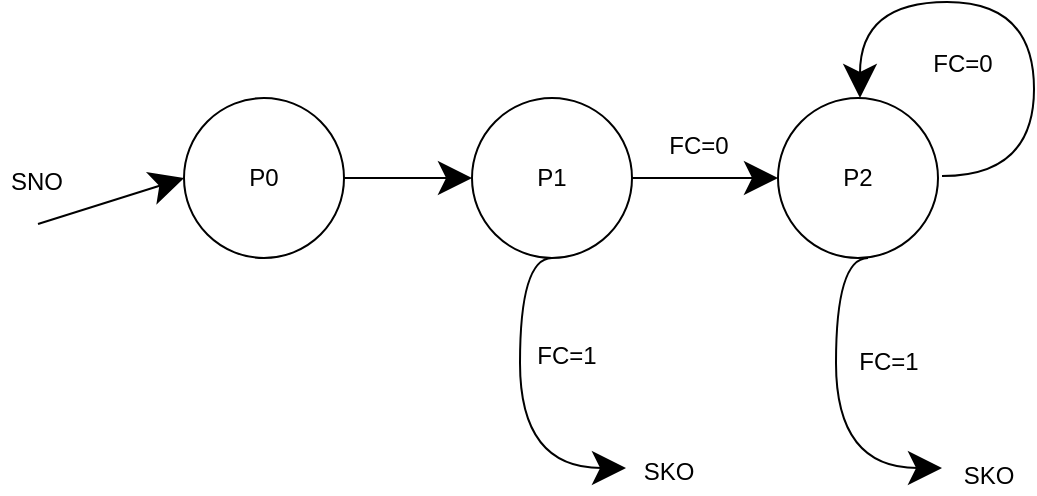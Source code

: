 <mxfile version="17.2.1" type="github">
  <diagram id="5GebALZiEzIIUnb0mV15" name="Page-1">
    <mxGraphModel dx="1860" dy="1069" grid="0" gridSize="10" guides="1" tooltips="1" connect="1" arrows="1" fold="1" page="0" pageScale="1" pageWidth="850" pageHeight="1100" math="0" shadow="0">
      <root>
        <mxCell id="0" />
        <mxCell id="1" parent="0" />
        <mxCell id="NT8HM3NIQ-Kxb6l5K6O9-1" value="P0" style="ellipse;whiteSpace=wrap;html=1;aspect=fixed;hachureGap=4;" parent="1" vertex="1">
          <mxGeometry x="-69" y="4" width="80" height="80" as="geometry" />
        </mxCell>
        <mxCell id="NT8HM3NIQ-Kxb6l5K6O9-2" value="P1" style="ellipse;whiteSpace=wrap;html=1;aspect=fixed;hachureGap=4;" parent="1" vertex="1">
          <mxGeometry x="75" y="4" width="80" height="80" as="geometry" />
        </mxCell>
        <mxCell id="NT8HM3NIQ-Kxb6l5K6O9-3" value="P2" style="ellipse;whiteSpace=wrap;html=1;aspect=fixed;hachureGap=4;" parent="1" vertex="1">
          <mxGeometry x="228" y="4" width="80" height="80" as="geometry" />
        </mxCell>
        <mxCell id="NT8HM3NIQ-Kxb6l5K6O9-5" value="" style="endArrow=classic;html=1;rounded=0;startSize=14;endSize=14;sourcePerimeterSpacing=8;targetPerimeterSpacing=8;curved=1;exitX=1;exitY=0.5;exitDx=0;exitDy=0;entryX=0;entryY=0.5;entryDx=0;entryDy=0;" parent="1" source="NT8HM3NIQ-Kxb6l5K6O9-1" target="NT8HM3NIQ-Kxb6l5K6O9-2" edge="1">
          <mxGeometry width="50" height="50" relative="1" as="geometry">
            <mxPoint x="104" y="90" as="sourcePoint" />
            <mxPoint x="154" y="40" as="targetPoint" />
          </mxGeometry>
        </mxCell>
        <mxCell id="NT8HM3NIQ-Kxb6l5K6O9-6" value="" style="endArrow=classic;html=1;rounded=0;startSize=14;endSize=14;sourcePerimeterSpacing=8;targetPerimeterSpacing=8;curved=1;entryX=0;entryY=0.5;entryDx=0;entryDy=0;exitX=1;exitY=0.5;exitDx=0;exitDy=0;" parent="1" source="NT8HM3NIQ-Kxb6l5K6O9-2" target="NT8HM3NIQ-Kxb6l5K6O9-3" edge="1">
          <mxGeometry width="50" height="50" relative="1" as="geometry">
            <mxPoint x="104" y="90" as="sourcePoint" />
            <mxPoint x="154" y="40" as="targetPoint" />
          </mxGeometry>
        </mxCell>
        <mxCell id="NT8HM3NIQ-Kxb6l5K6O9-7" value="FC=0" style="text;html=1;align=center;verticalAlign=middle;resizable=0;points=[];autosize=1;strokeColor=none;fillColor=none;hachureGap=4;" parent="1" vertex="1">
          <mxGeometry x="168" y="19" width="40" height="18" as="geometry" />
        </mxCell>
        <mxCell id="NT8HM3NIQ-Kxb6l5K6O9-8" value="" style="edgeStyle=segmentEdgeStyle;endArrow=classic;html=1;rounded=0;startSize=14;endSize=14;sourcePerimeterSpacing=8;targetPerimeterSpacing=8;curved=1;exitX=0.5;exitY=1;exitDx=0;exitDy=0;" parent="1" source="NT8HM3NIQ-Kxb6l5K6O9-2" edge="1">
          <mxGeometry width="50" height="50" relative="1" as="geometry">
            <mxPoint x="118" y="103" as="sourcePoint" />
            <mxPoint x="152" y="189" as="targetPoint" />
            <Array as="points">
              <mxPoint x="99" y="84" />
              <mxPoint x="99" y="189" />
            </Array>
          </mxGeometry>
        </mxCell>
        <mxCell id="NT8HM3NIQ-Kxb6l5K6O9-9" value="FC=1" style="text;html=1;align=center;verticalAlign=middle;resizable=0;points=[];autosize=1;strokeColor=none;fillColor=none;hachureGap=4;" parent="1" vertex="1">
          <mxGeometry x="102" y="124" width="40" height="18" as="geometry" />
        </mxCell>
        <mxCell id="NT8HM3NIQ-Kxb6l5K6O9-10" value="SKO" style="text;html=1;align=center;verticalAlign=middle;resizable=0;points=[];autosize=1;strokeColor=none;fillColor=none;hachureGap=4;" parent="1" vertex="1">
          <mxGeometry x="155" y="182" width="35" height="18" as="geometry" />
        </mxCell>
        <mxCell id="NT8HM3NIQ-Kxb6l5K6O9-12" value="" style="edgeStyle=segmentEdgeStyle;endArrow=classic;html=1;rounded=0;startSize=14;endSize=14;sourcePerimeterSpacing=8;targetPerimeterSpacing=8;curved=1;" parent="1" edge="1">
          <mxGeometry width="50" height="50" relative="1" as="geometry">
            <mxPoint x="310" y="43" as="sourcePoint" />
            <mxPoint x="269" y="4" as="targetPoint" />
            <Array as="points">
              <mxPoint x="356" y="43" />
              <mxPoint x="356" y="-44" />
              <mxPoint x="269" y="-44" />
            </Array>
          </mxGeometry>
        </mxCell>
        <mxCell id="NT8HM3NIQ-Kxb6l5K6O9-13" value="FC=0" style="text;html=1;align=center;verticalAlign=middle;resizable=0;points=[];autosize=1;strokeColor=none;fillColor=none;hachureGap=4;" parent="1" vertex="1">
          <mxGeometry x="300" y="-22" width="40" height="18" as="geometry" />
        </mxCell>
        <mxCell id="NT8HM3NIQ-Kxb6l5K6O9-15" value="FC=1" style="text;html=1;align=center;verticalAlign=middle;resizable=0;points=[];autosize=1;strokeColor=none;fillColor=none;hachureGap=4;" parent="1" vertex="1">
          <mxGeometry x="263" y="127" width="40" height="18" as="geometry" />
        </mxCell>
        <mxCell id="NT8HM3NIQ-Kxb6l5K6O9-16" value="SKO" style="text;html=1;align=center;verticalAlign=middle;resizable=0;points=[];autosize=1;strokeColor=none;fillColor=none;hachureGap=4;" parent="1" vertex="1">
          <mxGeometry x="315" y="184" width="35" height="18" as="geometry" />
        </mxCell>
        <mxCell id="NT8HM3NIQ-Kxb6l5K6O9-18" value="" style="endArrow=classic;html=1;rounded=0;startSize=14;endSize=14;sourcePerimeterSpacing=8;targetPerimeterSpacing=8;curved=1;entryX=0;entryY=0.5;entryDx=0;entryDy=0;" parent="1" target="NT8HM3NIQ-Kxb6l5K6O9-1" edge="1">
          <mxGeometry width="50" height="50" relative="1" as="geometry">
            <mxPoint x="-142" y="67" as="sourcePoint" />
            <mxPoint x="225" y="40" as="targetPoint" />
          </mxGeometry>
        </mxCell>
        <mxCell id="NT8HM3NIQ-Kxb6l5K6O9-19" value="SNO" style="text;html=1;align=center;verticalAlign=middle;resizable=0;points=[];autosize=1;strokeColor=none;fillColor=none;hachureGap=4;" parent="1" vertex="1">
          <mxGeometry x="-161" y="37" width="36" height="18" as="geometry" />
        </mxCell>
        <mxCell id="Q5LYDV_wfVabdb-_EPOr-2" value="" style="edgeStyle=segmentEdgeStyle;endArrow=classic;html=1;rounded=0;startSize=14;endSize=14;sourcePerimeterSpacing=8;targetPerimeterSpacing=8;curved=1;exitX=0.5;exitY=1;exitDx=0;exitDy=0;" edge="1" parent="1">
          <mxGeometry width="50" height="50" relative="1" as="geometry">
            <mxPoint x="273" y="84" as="sourcePoint" />
            <mxPoint x="310" y="189" as="targetPoint" />
            <Array as="points">
              <mxPoint x="257" y="84" />
              <mxPoint x="257" y="189" />
            </Array>
          </mxGeometry>
        </mxCell>
      </root>
    </mxGraphModel>
  </diagram>
</mxfile>
